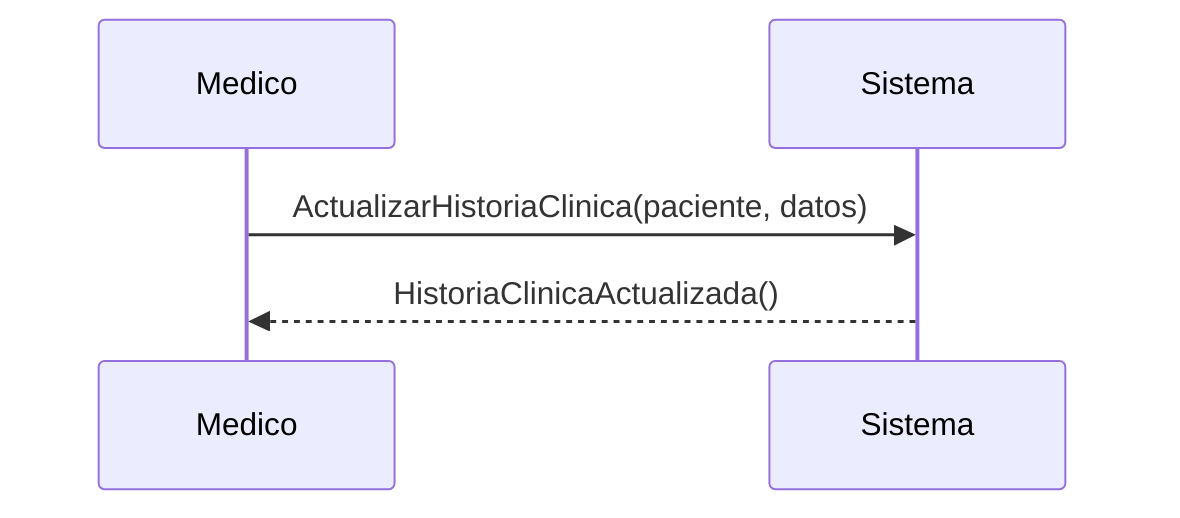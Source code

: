 sequenceDiagram
    participant Medico
    participant Sistema

    Medico->>Sistema: ActualizarHistoriaClinica(paciente, datos)
    Sistema-->>Medico: HistoriaClinicaActualizada()